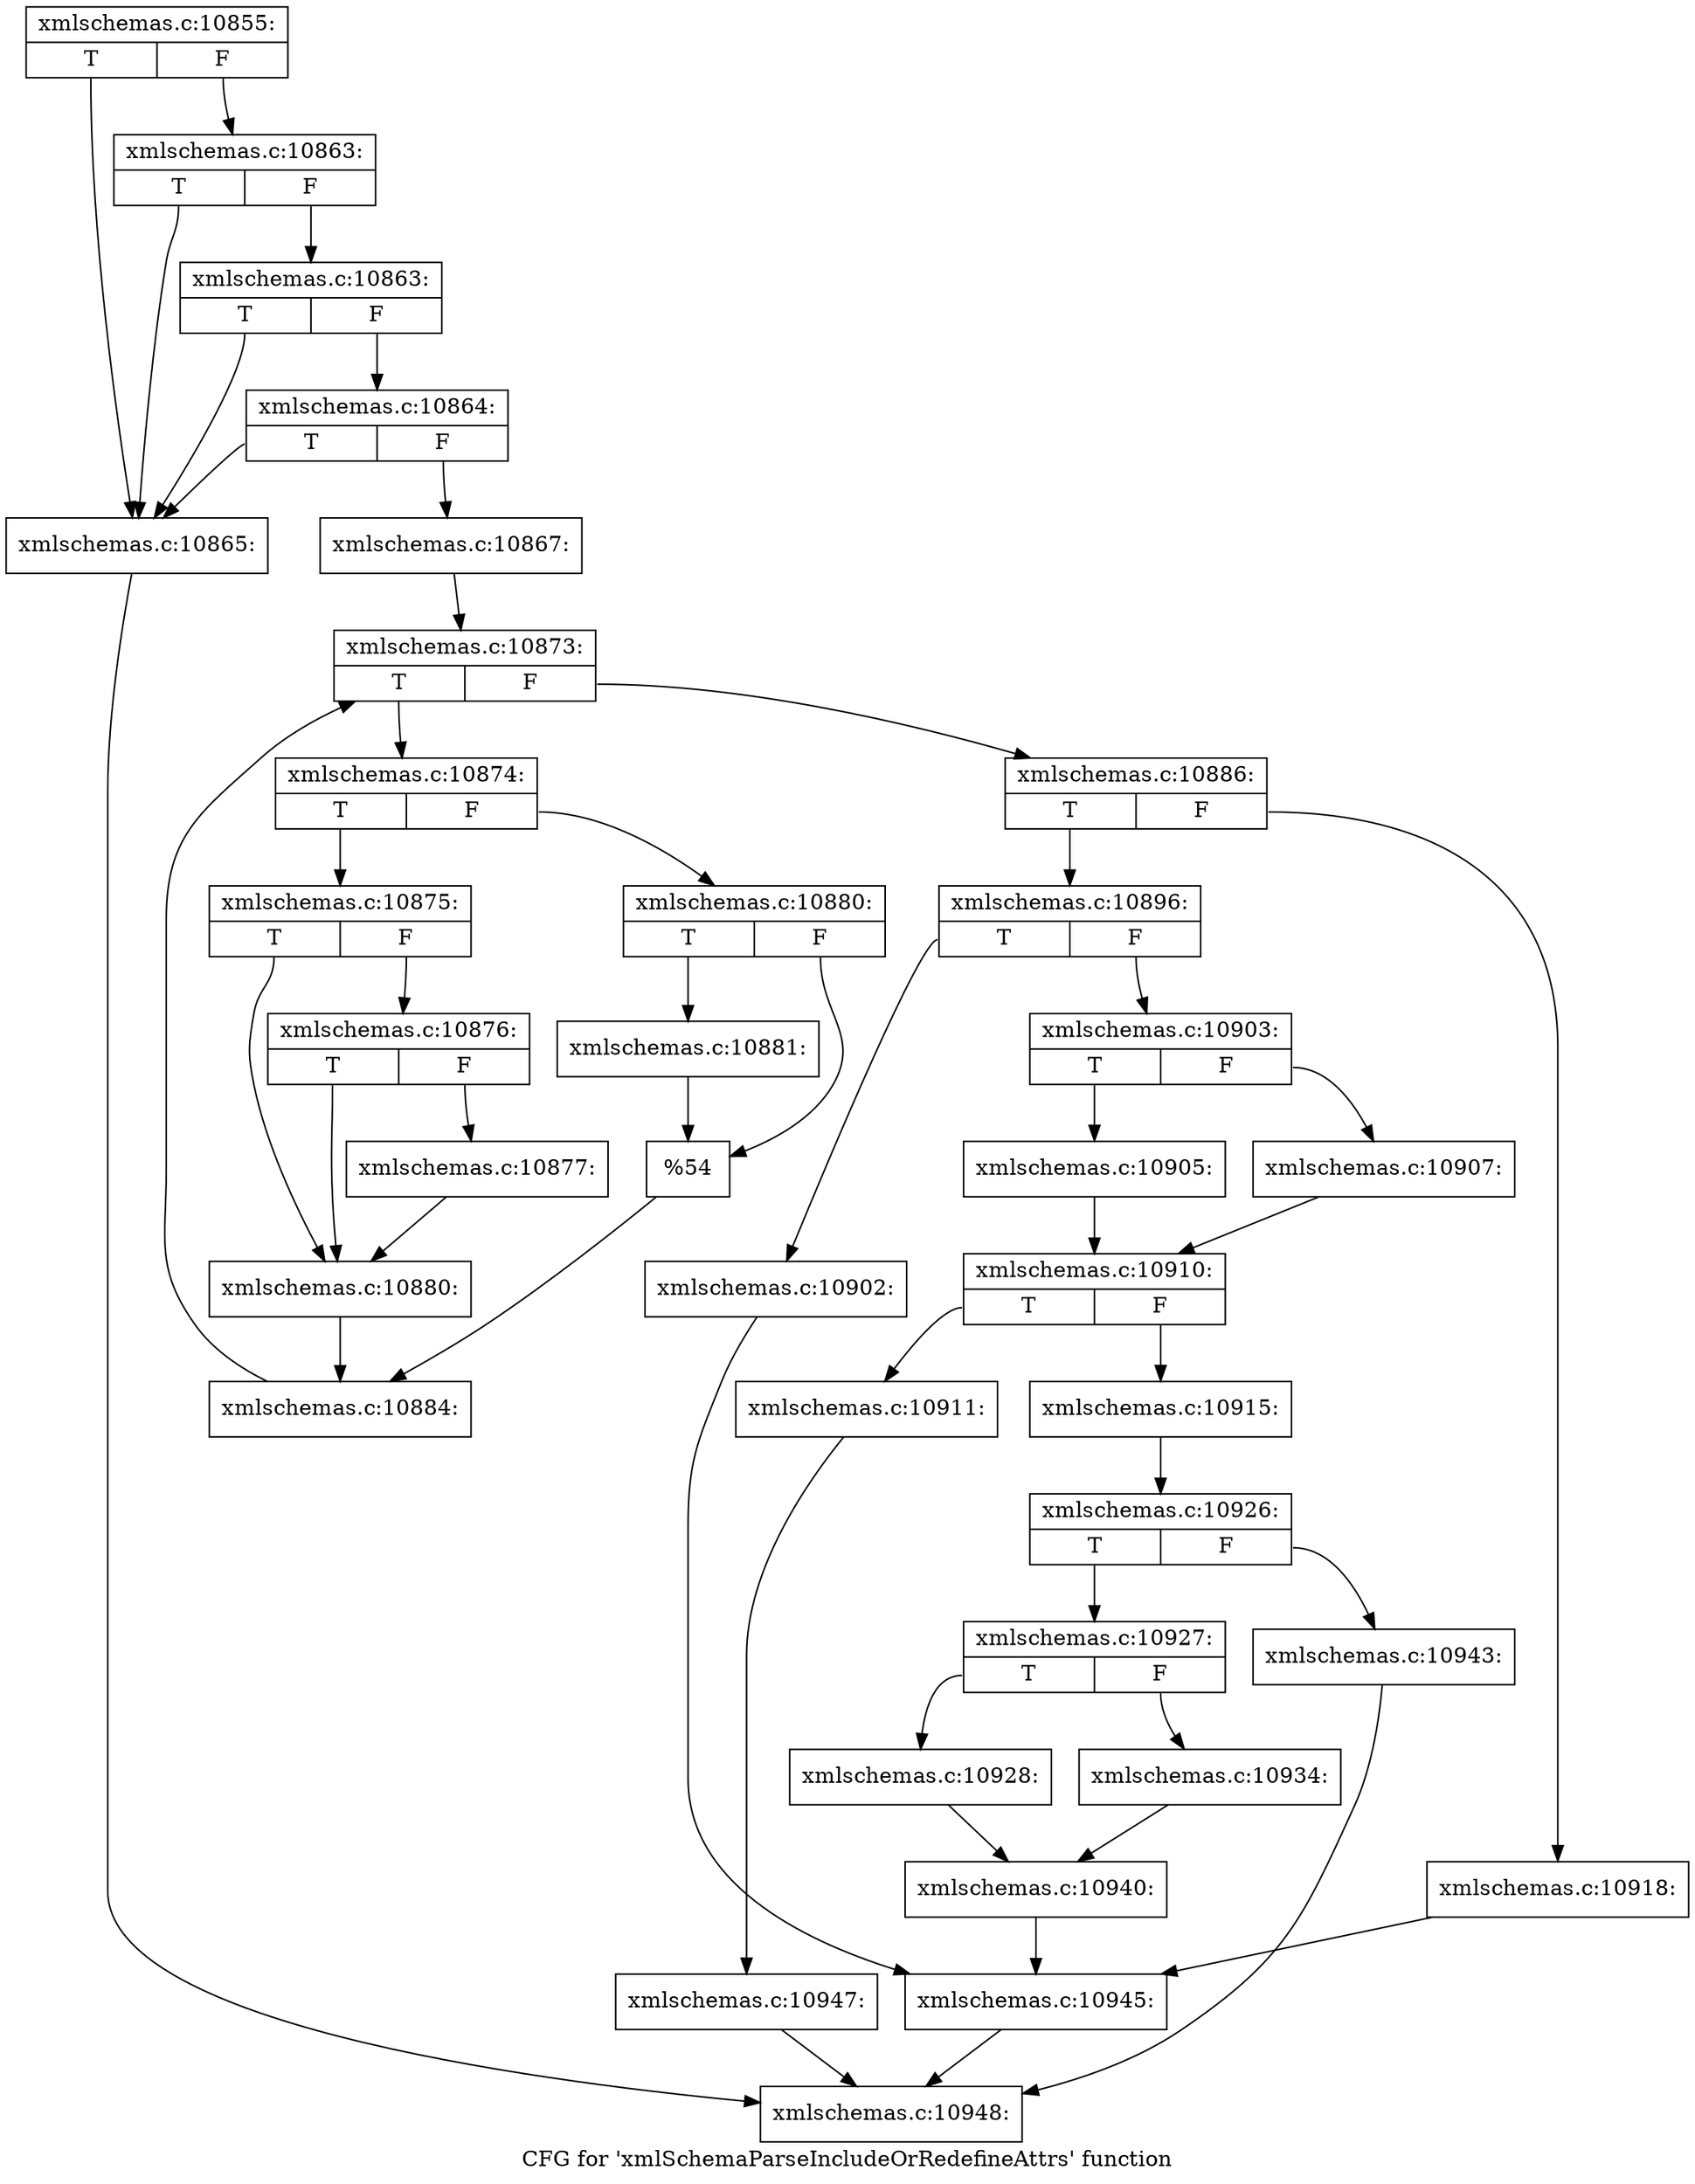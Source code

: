 digraph "CFG for 'xmlSchemaParseIncludeOrRedefineAttrs' function" {
	label="CFG for 'xmlSchemaParseIncludeOrRedefineAttrs' function";

	Node0x4bcf8f0 [shape=record,label="{xmlschemas.c:10855:|{<s0>T|<s1>F}}"];
	Node0x4bcf8f0:s0 -> Node0x4d7aaf0;
	Node0x4bcf8f0:s1 -> Node0x4d7ac90;
	Node0x4d7ac90 [shape=record,label="{xmlschemas.c:10863:|{<s0>T|<s1>F}}"];
	Node0x4d7ac90:s0 -> Node0x4d7aaf0;
	Node0x4d7ac90:s1 -> Node0x4d7ac10;
	Node0x4d7ac10 [shape=record,label="{xmlschemas.c:10863:|{<s0>T|<s1>F}}"];
	Node0x4d7ac10:s0 -> Node0x4d7aaf0;
	Node0x4d7ac10:s1 -> Node0x4d7ab90;
	Node0x4d7ab90 [shape=record,label="{xmlschemas.c:10864:|{<s0>T|<s1>F}}"];
	Node0x4d7ab90:s0 -> Node0x4d7aaf0;
	Node0x4d7ab90:s1 -> Node0x4d7ab40;
	Node0x4d7aaf0 [shape=record,label="{xmlschemas.c:10865:}"];
	Node0x4d7aaf0 -> Node0x4bd6e60;
	Node0x4d7ab40 [shape=record,label="{xmlschemas.c:10867:}"];
	Node0x4d7ab40 -> Node0x4d7bb80;
	Node0x4d7bb80 [shape=record,label="{xmlschemas.c:10873:|{<s0>T|<s1>F}}"];
	Node0x4d7bb80:s0 -> Node0x4d7bf70;
	Node0x4d7bb80:s1 -> Node0x4d7bda0;
	Node0x4d7bf70 [shape=record,label="{xmlschemas.c:10874:|{<s0>T|<s1>F}}"];
	Node0x4d7bf70:s0 -> Node0x4d7c130;
	Node0x4d7bf70:s1 -> Node0x4d7c1d0;
	Node0x4d7c130 [shape=record,label="{xmlschemas.c:10875:|{<s0>T|<s1>F}}"];
	Node0x4d7c130:s0 -> Node0x4d7c630;
	Node0x4d7c130:s1 -> Node0x4d7c680;
	Node0x4d7c680 [shape=record,label="{xmlschemas.c:10876:|{<s0>T|<s1>F}}"];
	Node0x4d7c680:s0 -> Node0x4d7c630;
	Node0x4d7c680:s1 -> Node0x4d7c5e0;
	Node0x4d7c5e0 [shape=record,label="{xmlschemas.c:10877:}"];
	Node0x4d7c5e0 -> Node0x4d7c630;
	Node0x4d7c630 [shape=record,label="{xmlschemas.c:10880:}"];
	Node0x4d7c630 -> Node0x4d7c180;
	Node0x4d7c1d0 [shape=record,label="{xmlschemas.c:10880:|{<s0>T|<s1>F}}"];
	Node0x4d7c1d0:s0 -> Node0x4d7d410;
	Node0x4d7c1d0:s1 -> Node0x4d7d460;
	Node0x4d7d410 [shape=record,label="{xmlschemas.c:10881:}"];
	Node0x4d7d410 -> Node0x4d7d460;
	Node0x4d7d460 [shape=record,label="{%54}"];
	Node0x4d7d460 -> Node0x4d7c180;
	Node0x4d7c180 [shape=record,label="{xmlschemas.c:10884:}"];
	Node0x4d7c180 -> Node0x4d7bb80;
	Node0x4d7bda0 [shape=record,label="{xmlschemas.c:10886:|{<s0>T|<s1>F}}"];
	Node0x4d7bda0:s0 -> Node0x4d7e760;
	Node0x4d7bda0:s1 -> Node0x4d7e800;
	Node0x4d7e760 [shape=record,label="{xmlschemas.c:10896:|{<s0>T|<s1>F}}"];
	Node0x4d7e760:s0 -> Node0x4d7f2c0;
	Node0x4d7e760:s1 -> Node0x4d7f310;
	Node0x4d7f2c0 [shape=record,label="{xmlschemas.c:10902:}"];
	Node0x4d7f2c0 -> Node0x4d7f800;
	Node0x4d7f310 [shape=record,label="{xmlschemas.c:10903:|{<s0>T|<s1>F}}"];
	Node0x4d7f310:s0 -> Node0x4d80660;
	Node0x4d7f310:s1 -> Node0x4d80700;
	Node0x4d80660 [shape=record,label="{xmlschemas.c:10905:}"];
	Node0x4d80660 -> Node0x4d806b0;
	Node0x4d80700 [shape=record,label="{xmlschemas.c:10907:}"];
	Node0x4d80700 -> Node0x4d806b0;
	Node0x4d806b0 [shape=record,label="{xmlschemas.c:10910:|{<s0>T|<s1>F}}"];
	Node0x4d806b0:s0 -> Node0x4d81750;
	Node0x4d806b0:s1 -> Node0x4d817a0;
	Node0x4d81750 [shape=record,label="{xmlschemas.c:10911:}"];
	Node0x4d81750 -> Node0x4d81fb0;
	Node0x4d817a0 [shape=record,label="{xmlschemas.c:10915:}"];
	Node0x4d817a0 -> Node0x4d7e7b0;
	Node0x4d7e800 [shape=record,label="{xmlschemas.c:10918:}"];
	Node0x4d7e800 -> Node0x4d7f800;
	Node0x4d7e7b0 [shape=record,label="{xmlschemas.c:10926:|{<s0>T|<s1>F}}"];
	Node0x4d7e7b0:s0 -> Node0x4d832a0;
	Node0x4d7e7b0:s1 -> Node0x4d836e0;
	Node0x4d832a0 [shape=record,label="{xmlschemas.c:10927:|{<s0>T|<s1>F}}"];
	Node0x4d832a0:s0 -> Node0x4d83b60;
	Node0x4d832a0:s1 -> Node0x4d83c00;
	Node0x4d83b60 [shape=record,label="{xmlschemas.c:10928:}"];
	Node0x4d83b60 -> Node0x4d83bb0;
	Node0x4d83c00 [shape=record,label="{xmlschemas.c:10934:}"];
	Node0x4d83c00 -> Node0x4d83bb0;
	Node0x4d83bb0 [shape=record,label="{xmlschemas.c:10940:}"];
	Node0x4d83bb0 -> Node0x4d7f800;
	Node0x4d836e0 [shape=record,label="{xmlschemas.c:10943:}"];
	Node0x4d836e0 -> Node0x4bd6e60;
	Node0x4d7f800 [shape=record,label="{xmlschemas.c:10945:}"];
	Node0x4d7f800 -> Node0x4bd6e60;
	Node0x4d81fb0 [shape=record,label="{xmlschemas.c:10947:}"];
	Node0x4d81fb0 -> Node0x4bd6e60;
	Node0x4bd6e60 [shape=record,label="{xmlschemas.c:10948:}"];
}
